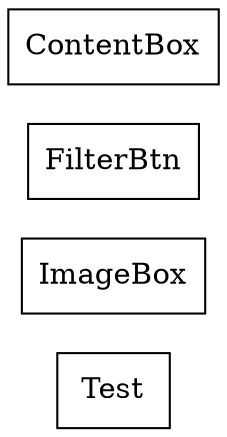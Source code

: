 strict digraph class_diagram {
  rankdir=LR;
  TypeTest[
    label="Test",
    URL="Test.html",
    tooltip="com.sekati.demo.Test",
    shape="record"
  ];
  TypeImageBox[
    label="ImageBox",
    URL="ImageBox.html",
    tooltip="com.sekati.demo.ImageBox",
    shape="record"
  ];
  TypeFilterBtn[
    label="FilterBtn",
    URL="FilterBtn.html",
    tooltip="com.sekati.demo.FilterBtn",
    shape="record"
  ];
  TypeContentBox[
    label="ContentBox",
    URL="ContentBox.html",
    tooltip="com.sekati.demo.ContentBox",
    shape="record"
  ];
}
